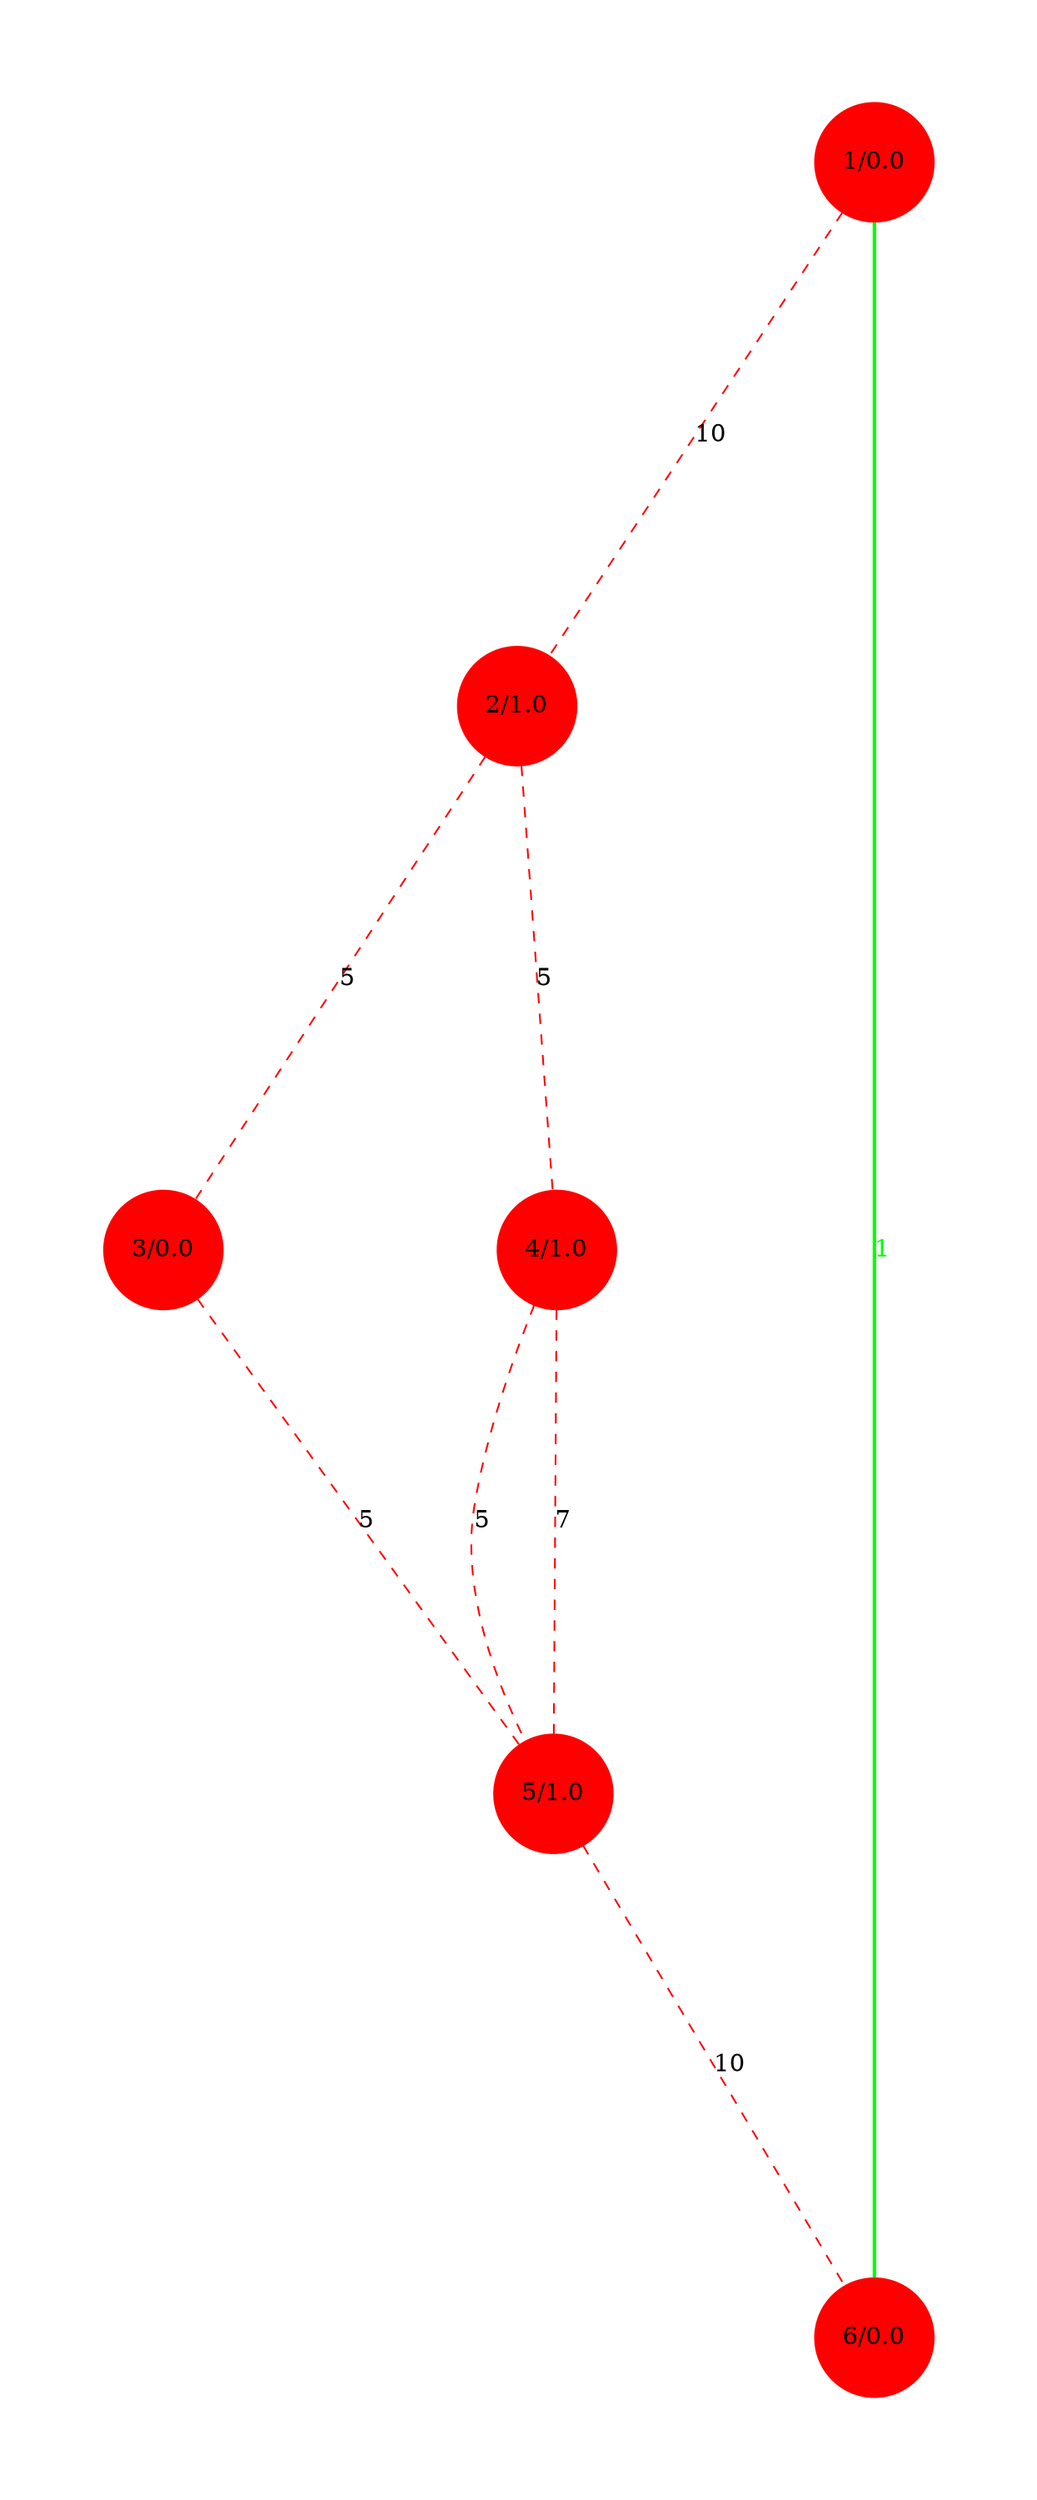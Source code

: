 graph G {
ratio=expand;
overlap=false;
size="20,20!";
1 [status=destroyed, style=filled, weight=0, color=red, Country="United States", id=1, pos="-74,40!", Longitude="-74.00597", label="1/0.0", shape=circle, Latitude="40.71427", type=green, betweeness="0.0"];
2 [status=destroyed, style=filled, weight=0, color=red, Country="United States", id=2, pos="-87,41!", Longitude="-87.65005", label="2/1.0", shape=circle, Latitude="41.85003", type=normal, betweeness="1.0"];
3 [status=destroyed, style=filled, weight=0, color=red, Country="United States", pos="-77,38!", Longitude="-77.03637", label="3/0.0", betweeness="0.0", shape=circle, Internal=1, Latitude="38.89511", type=normal, id=3];
4 [status=destroyed, style=filled, weight=0, color=red, Country="United States", pos="-122,47!", Longitude="-122.33207", label="4/1.0", betweeness="1.0", shape=circle, Internal=1, Latitude="47.60621", type=normal, id=4];
5 [status=destroyed, style=filled, weight=0, color=red, Country="United States", pos="-122,37!", Longitude="-122.03635", label="5/1.0", betweeness="1.0", shape=circle, Internal=1, Latitude="37.36883", type=normal, id=5];
6 [status=destroyed, style=filled, weight=0, color=red, Country="United States", pos="-118,34!", Longitude="-118.24368", label="6/0.0", betweeness="0.0", shape=circle, Internal=1, Latitude="34.05223", type=green, id=6];
1 -- 2  [LinkType="OC-192", status=destroyed, style=dashed, capacity=10, weight="0.01", color=red, labelfont=red, LinkNote=c, label=10, LinkLabel="OC-192c", key=0, type=normal];
1 -- 6  [splitted_edge=False, style=bold, key=0, demand=1, color=green, fontcolor=green, type=green, root_edge="(1, 6)", label=1];
2 -- 3  [LinkType="OC-192", status=destroyed, style=dashed, capacity=5, weight="0.02", color=red, labelfont=red, LinkNote=c, label=5, LinkLabel="OC-192c", key=0, type=normal];
2 -- 4  [LinkType="OC-192", status=destroyed, style=dashed, capacity=5, weight="0.02", color=red, labelfont=red, LinkNote=c, label=5, LinkLabel="OC-192c", key=0, type=normal];
3 -- 5  [LinkType="OC-192", status=destroyed, style=dashed, capacity=5, weight="0.02", color=red, labelfont=red, LinkNote=c, label=5, LinkLabel="OC-192c", key=0, type=normal];
4 -- 5  [LinkType="OC-192", status=destroyed, style=dashed, capacity=5, weight="0.02", color=red, labelfont=red, LinkNote=c, label=5, LinkLabel="OC-192c", key=0, type=normal];
4 -- 5  [LinkType="OC-192", status=destroyed, style=dashed, capacity=7, weight="0.0142857142857", color=red, labelfont=red, LinkNote=c, label=7, LinkLabel="OC-192c", key=1, type=normal];
5 -- 6  [LinkType="OC-192", status=destroyed, style=dashed, capacity=10, weight="0.01", color=red, labelfont=red, LinkNote=c, label=10, LinkLabel="OC-192c", key=0, type=normal];
}
